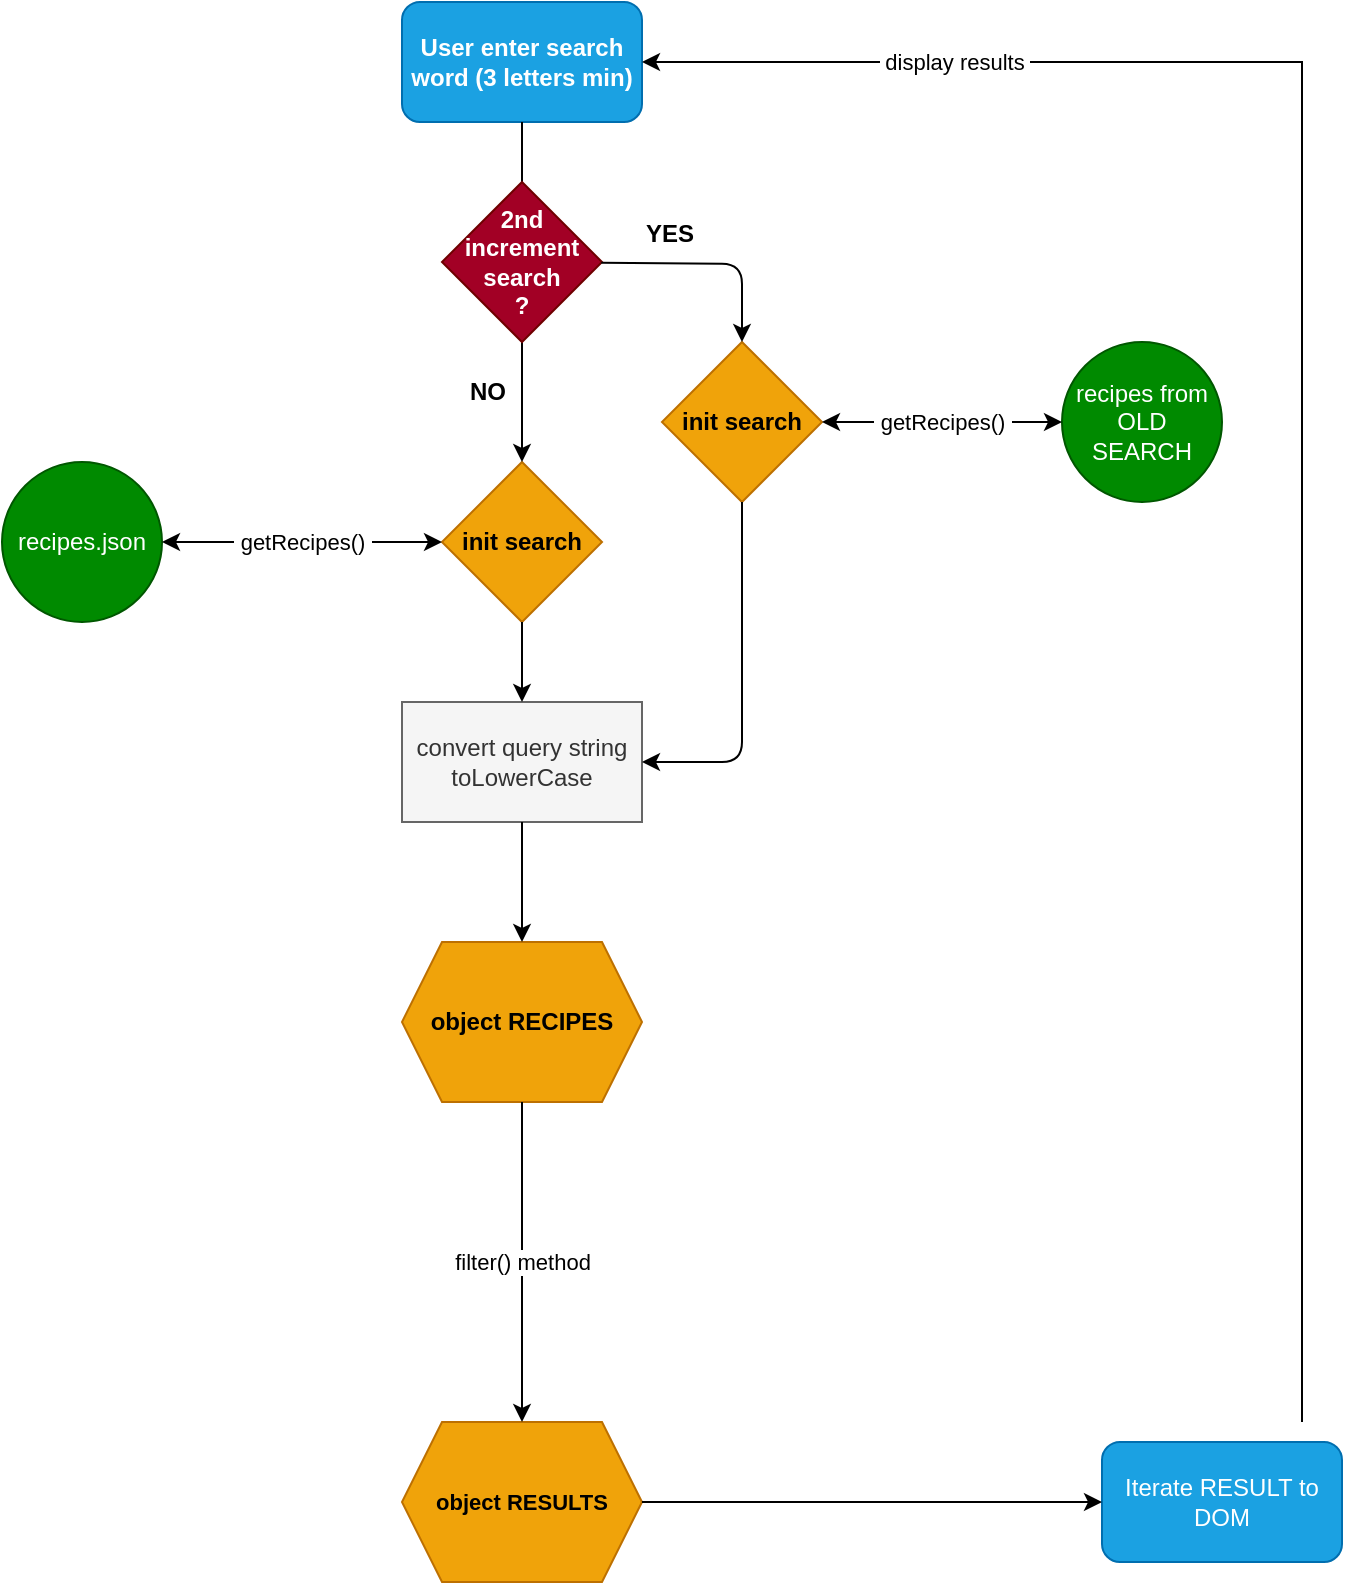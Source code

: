 <mxfile>
    <diagram id="IzG7a3cqAIBmP9c-uOni" name="Page-1">
        <mxGraphModel dx="779" dy="990" grid="1" gridSize="10" guides="1" tooltips="1" connect="1" arrows="1" fold="1" page="1" pageScale="1" pageWidth="827" pageHeight="1169" math="0" shadow="0">
            <root>
                <mxCell id="0"/>
                <mxCell id="1" parent="0"/>
                <mxCell id="Wy_21Op2X0B6NZCzpTQm-1" value="User enter search word (3 letters min)" style="rounded=1;whiteSpace=wrap;html=1;fillColor=#1ba1e2;strokeColor=#006EAF;fontStyle=1;fontColor=#ffffff;" parent="1" vertex="1">
                    <mxGeometry x="300" y="10" width="120" height="60" as="geometry"/>
                </mxCell>
                <mxCell id="Wy_21Op2X0B6NZCzpTQm-2" value="init search" style="rhombus;whiteSpace=wrap;html=1;fillColor=#f0a30a;strokeColor=#BD7000;fontStyle=1;fontColor=#000000;" parent="1" vertex="1">
                    <mxGeometry x="320" y="240" width="80" height="80" as="geometry"/>
                </mxCell>
                <mxCell id="Wy_21Op2X0B6NZCzpTQm-3" value="recipes.json" style="ellipse;whiteSpace=wrap;html=1;aspect=fixed;fillColor=#008a00;strokeColor=#005700;fontColor=#ffffff;" parent="1" vertex="1">
                    <mxGeometry x="100" y="240" width="80" height="80" as="geometry"/>
                </mxCell>
                <mxCell id="Wy_21Op2X0B6NZCzpTQm-4" value="convert query string toLowerCase" style="rounded=0;whiteSpace=wrap;html=1;fillColor=#f5f5f5;fontColor=#333333;strokeColor=#666666;" parent="1" vertex="1">
                    <mxGeometry x="300" y="360" width="120" height="60" as="geometry"/>
                </mxCell>
                <mxCell id="Wy_21Op2X0B6NZCzpTQm-5" value="object RECIPES" style="shape=hexagon;perimeter=hexagonPerimeter2;whiteSpace=wrap;html=1;fixedSize=1;fillColor=#f0a30a;strokeColor=#BD7000;fontStyle=1;fontColor=#000000;" parent="1" vertex="1">
                    <mxGeometry x="300" y="480" width="120" height="80" as="geometry"/>
                </mxCell>
                <mxCell id="Wy_21Op2X0B6NZCzpTQm-12" value="Iterate RESULT to DOM" style="rounded=1;whiteSpace=wrap;html=1;fillColor=#1ba1e2;fontColor=#ffffff;strokeColor=#006EAF;" parent="1" vertex="1">
                    <mxGeometry x="650" y="730" width="120" height="60" as="geometry"/>
                </mxCell>
                <mxCell id="Wy_21Op2X0B6NZCzpTQm-14" value="&amp;nbsp;getRecipes()&amp;nbsp;" style="endArrow=classic;startArrow=classic;html=1;rounded=0;entryX=0;entryY=0.5;entryDx=0;entryDy=0;exitX=1;exitY=0.5;exitDx=0;exitDy=0;" parent="1" source="Wy_21Op2X0B6NZCzpTQm-3" target="Wy_21Op2X0B6NZCzpTQm-2" edge="1">
                    <mxGeometry width="50" height="50" relative="1" as="geometry">
                        <mxPoint x="200" y="310" as="sourcePoint"/>
                        <mxPoint x="250" y="260" as="targetPoint"/>
                    </mxGeometry>
                </mxCell>
                <mxCell id="Wy_21Op2X0B6NZCzpTQm-15" value="" style="endArrow=classic;html=1;rounded=0;entryX=0.5;entryY=0;entryDx=0;entryDy=0;exitX=0.5;exitY=1;exitDx=0;exitDy=0;" parent="1" source="Wy_21Op2X0B6NZCzpTQm-1" target="Wy_21Op2X0B6NZCzpTQm-2" edge="1">
                    <mxGeometry width="50" height="50" relative="1" as="geometry">
                        <mxPoint x="370" y="220" as="sourcePoint"/>
                        <mxPoint x="420" y="170" as="targetPoint"/>
                    </mxGeometry>
                </mxCell>
                <mxCell id="Wy_21Op2X0B6NZCzpTQm-16" value="" style="endArrow=classic;html=1;rounded=0;exitX=0.5;exitY=1;exitDx=0;exitDy=0;entryX=0.5;entryY=0;entryDx=0;entryDy=0;" parent="1" source="Wy_21Op2X0B6NZCzpTQm-2" target="Wy_21Op2X0B6NZCzpTQm-4" edge="1">
                    <mxGeometry width="50" height="50" relative="1" as="geometry">
                        <mxPoint x="190" y="400" as="sourcePoint"/>
                        <mxPoint x="240" y="350" as="targetPoint"/>
                    </mxGeometry>
                </mxCell>
                <mxCell id="Wy_21Op2X0B6NZCzpTQm-17" value="" style="endArrow=classic;html=1;rounded=0;exitX=0.5;exitY=1;exitDx=0;exitDy=0;" parent="1" source="Wy_21Op2X0B6NZCzpTQm-4" target="Wy_21Op2X0B6NZCzpTQm-5" edge="1">
                    <mxGeometry width="50" height="50" relative="1" as="geometry">
                        <mxPoint x="240" y="500" as="sourcePoint"/>
                        <mxPoint x="290" y="450" as="targetPoint"/>
                    </mxGeometry>
                </mxCell>
                <mxCell id="Wy_21Op2X0B6NZCzpTQm-31" value="&amp;nbsp;display results&amp;nbsp;" style="endArrow=classic;html=1;rounded=0;entryX=1;entryY=0.5;entryDx=0;entryDy=0;" parent="1" target="Wy_21Op2X0B6NZCzpTQm-1" edge="1">
                    <mxGeometry x="0.692" width="50" height="50" relative="1" as="geometry">
                        <mxPoint x="750" y="720" as="sourcePoint"/>
                        <mxPoint x="710" y="450" as="targetPoint"/>
                        <Array as="points">
                            <mxPoint x="750" y="40"/>
                        </Array>
                        <mxPoint as="offset"/>
                    </mxGeometry>
                </mxCell>
                <mxCell id="Wy_21Op2X0B6NZCzpTQm-34" value="&lt;b&gt;object RESULTS&lt;/b&gt;" style="shape=hexagon;perimeter=hexagonPerimeter2;whiteSpace=wrap;html=1;fixedSize=1;fontSize=11;fillColor=#f0a30a;strokeColor=#BD7000;fontColor=#000000;" parent="1" vertex="1">
                    <mxGeometry x="300" y="720" width="120" height="80" as="geometry"/>
                </mxCell>
                <mxCell id="Wy_21Op2X0B6NZCzpTQm-35" value="filter() method" style="endArrow=classic;html=1;rounded=0;fontSize=11;entryX=0.5;entryY=0;entryDx=0;entryDy=0;exitX=0.5;exitY=1;exitDx=0;exitDy=0;" parent="1" source="Wy_21Op2X0B6NZCzpTQm-5" target="Wy_21Op2X0B6NZCzpTQm-34" edge="1">
                    <mxGeometry width="50" height="50" relative="1" as="geometry">
                        <mxPoint x="250" y="680" as="sourcePoint"/>
                        <mxPoint x="300" y="630" as="targetPoint"/>
                    </mxGeometry>
                </mxCell>
                <mxCell id="Wy_21Op2X0B6NZCzpTQm-36" value="" style="endArrow=classic;html=1;rounded=0;fontSize=11;entryX=0;entryY=0.5;entryDx=0;entryDy=0;exitX=1;exitY=0.5;exitDx=0;exitDy=0;" parent="1" source="Wy_21Op2X0B6NZCzpTQm-34" target="Wy_21Op2X0B6NZCzpTQm-12" edge="1">
                    <mxGeometry width="50" height="50" relative="1" as="geometry">
                        <mxPoint x="340" y="720" as="sourcePoint"/>
                        <mxPoint x="390" y="670" as="targetPoint"/>
                    </mxGeometry>
                </mxCell>
                <mxCell id="3" value="2nd&lt;br&gt;increment&lt;br&gt;search&lt;br&gt;?" style="rhombus;whiteSpace=wrap;html=1;fillColor=#a20025;strokeColor=#6F0000;fontStyle=1;fontColor=#ffffff;" vertex="1" parent="1">
                    <mxGeometry x="320" y="100" width="80" height="80" as="geometry"/>
                </mxCell>
                <mxCell id="5" value="&lt;b&gt;NO&lt;/b&gt;" style="text;html=1;strokeColor=none;fillColor=none;align=center;verticalAlign=middle;whiteSpace=wrap;rounded=0;" vertex="1" parent="1">
                    <mxGeometry x="313" y="190" width="60" height="30" as="geometry"/>
                </mxCell>
                <mxCell id="6" value="init search" style="rhombus;whiteSpace=wrap;html=1;fillColor=#f0a30a;strokeColor=#BD7000;fontStyle=1;fontColor=#000000;" vertex="1" parent="1">
                    <mxGeometry x="430" y="180" width="80" height="80" as="geometry"/>
                </mxCell>
                <mxCell id="7" value="recipes from&lt;br&gt;OLD SEARCH" style="ellipse;whiteSpace=wrap;html=1;aspect=fixed;fillColor=#008a00;strokeColor=#005700;fontColor=#ffffff;" vertex="1" parent="1">
                    <mxGeometry x="630" y="180" width="80" height="80" as="geometry"/>
                </mxCell>
                <mxCell id="8" value="&amp;nbsp;getRecipes()&amp;nbsp;" style="endArrow=classic;startArrow=classic;html=1;rounded=0;entryX=0;entryY=0.5;entryDx=0;entryDy=0;exitX=1;exitY=0.5;exitDx=0;exitDy=0;" edge="1" parent="1" source="6" target="7">
                    <mxGeometry width="50" height="50" relative="1" as="geometry">
                        <mxPoint x="540" y="200" as="sourcePoint"/>
                        <mxPoint x="700" y="200" as="targetPoint"/>
                    </mxGeometry>
                </mxCell>
                <mxCell id="9" value="&lt;b&gt;YES&lt;/b&gt;" style="text;html=1;strokeColor=none;fillColor=none;align=center;verticalAlign=middle;whiteSpace=wrap;rounded=0;" vertex="1" parent="1">
                    <mxGeometry x="404" y="111" width="60" height="30" as="geometry"/>
                </mxCell>
                <mxCell id="10" value="" style="endArrow=classic;html=1;entryX=0.5;entryY=0;entryDx=0;entryDy=0;" edge="1" parent="1" source="3" target="6">
                    <mxGeometry width="50" height="50" relative="1" as="geometry">
                        <mxPoint x="420" y="170" as="sourcePoint"/>
                        <mxPoint x="230" y="140" as="targetPoint"/>
                        <Array as="points">
                            <mxPoint x="470" y="141"/>
                        </Array>
                    </mxGeometry>
                </mxCell>
                <mxCell id="11" value="" style="endArrow=classic;html=1;exitX=0.5;exitY=1;exitDx=0;exitDy=0;entryX=1;entryY=0.5;entryDx=0;entryDy=0;" edge="1" parent="1" source="6" target="Wy_21Op2X0B6NZCzpTQm-4">
                    <mxGeometry width="50" height="50" relative="1" as="geometry">
                        <mxPoint x="520" y="430" as="sourcePoint"/>
                        <mxPoint x="570" y="380" as="targetPoint"/>
                        <Array as="points">
                            <mxPoint x="470" y="390"/>
                        </Array>
                    </mxGeometry>
                </mxCell>
            </root>
        </mxGraphModel>
    </diagram>
</mxfile>